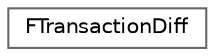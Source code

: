 digraph "Graphical Class Hierarchy"
{
 // INTERACTIVE_SVG=YES
 // LATEX_PDF_SIZE
  bgcolor="transparent";
  edge [fontname=Helvetica,fontsize=10,labelfontname=Helvetica,labelfontsize=10];
  node [fontname=Helvetica,fontsize=10,shape=box,height=0.2,width=0.4];
  rankdir="LR";
  Node0 [id="Node000000",label="FTransactionDiff",height=0.2,width=0.4,color="grey40", fillcolor="white", style="filled",URL="$d4/dd2/structFTransactionDiff.html",tooltip="Diff for a given transaction."];
}
